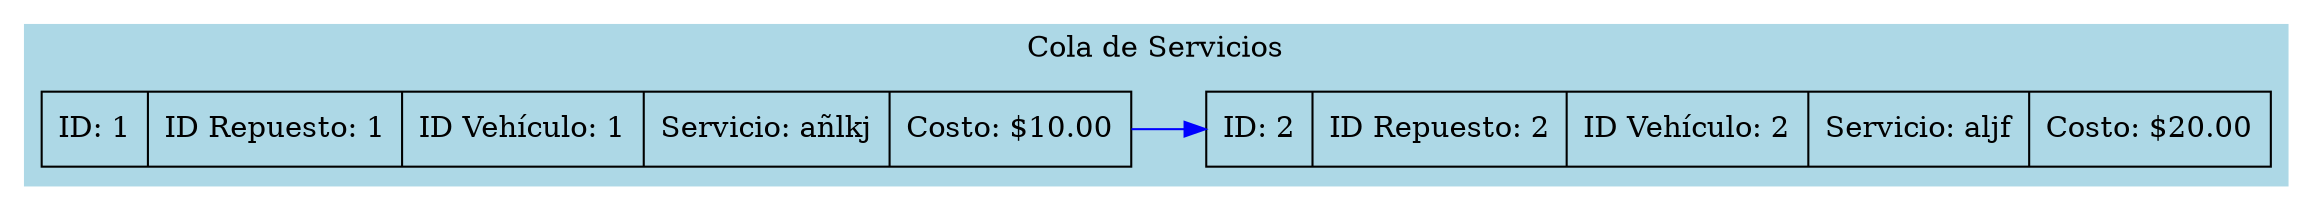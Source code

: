 digraph G {
    rankdir=LR;
    node [shape=record];
    subgraph cluster_0 {
        label = "Cola de Servicios";
        style=filled;
        color=lightblue;
        node1 [label="{{ID: 1}|{ID Repuesto: 1}|{ID Vehículo: 1}|{Servicio: añlkj}|{Costo: $10.00}}"];
        node2 [label="{{ID: 2}|{ID Repuesto: 2}|{ID Vehículo: 2}|{Servicio: aljf}|{Costo: $20.00}}"];
        node1 -> node2 [color=blue, constraint=true];
    }
}
